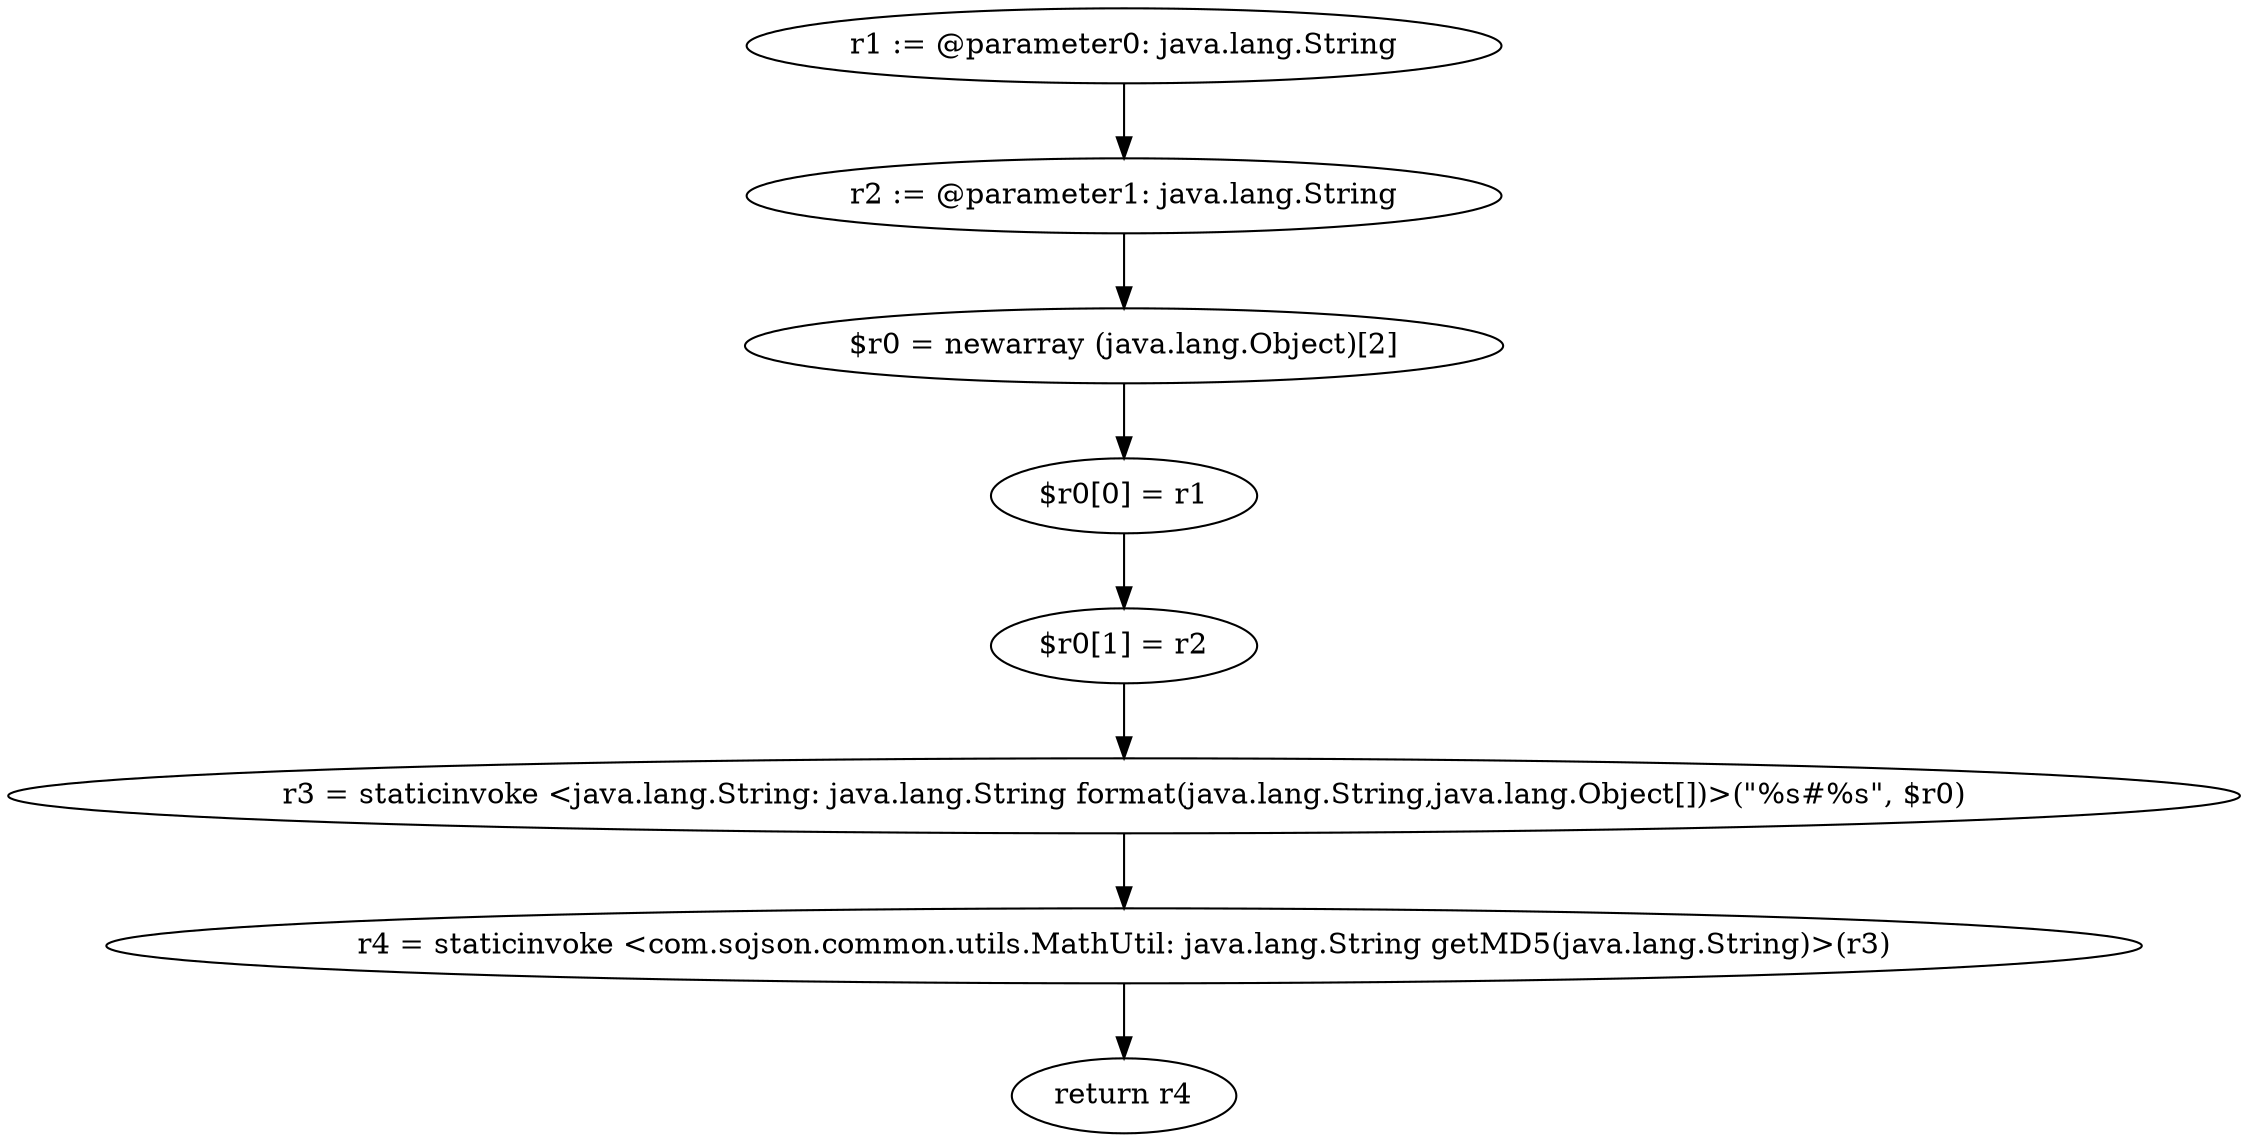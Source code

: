 digraph "unitGraph" {
    "r1 := @parameter0: java.lang.String"
    "r2 := @parameter1: java.lang.String"
    "$r0 = newarray (java.lang.Object)[2]"
    "$r0[0] = r1"
    "$r0[1] = r2"
    "r3 = staticinvoke <java.lang.String: java.lang.String format(java.lang.String,java.lang.Object[])>(\"%s#%s\", $r0)"
    "r4 = staticinvoke <com.sojson.common.utils.MathUtil: java.lang.String getMD5(java.lang.String)>(r3)"
    "return r4"
    "r1 := @parameter0: java.lang.String"->"r2 := @parameter1: java.lang.String";
    "r2 := @parameter1: java.lang.String"->"$r0 = newarray (java.lang.Object)[2]";
    "$r0 = newarray (java.lang.Object)[2]"->"$r0[0] = r1";
    "$r0[0] = r1"->"$r0[1] = r2";
    "$r0[1] = r2"->"r3 = staticinvoke <java.lang.String: java.lang.String format(java.lang.String,java.lang.Object[])>(\"%s#%s\", $r0)";
    "r3 = staticinvoke <java.lang.String: java.lang.String format(java.lang.String,java.lang.Object[])>(\"%s#%s\", $r0)"->"r4 = staticinvoke <com.sojson.common.utils.MathUtil: java.lang.String getMD5(java.lang.String)>(r3)";
    "r4 = staticinvoke <com.sojson.common.utils.MathUtil: java.lang.String getMD5(java.lang.String)>(r3)"->"return r4";
}
